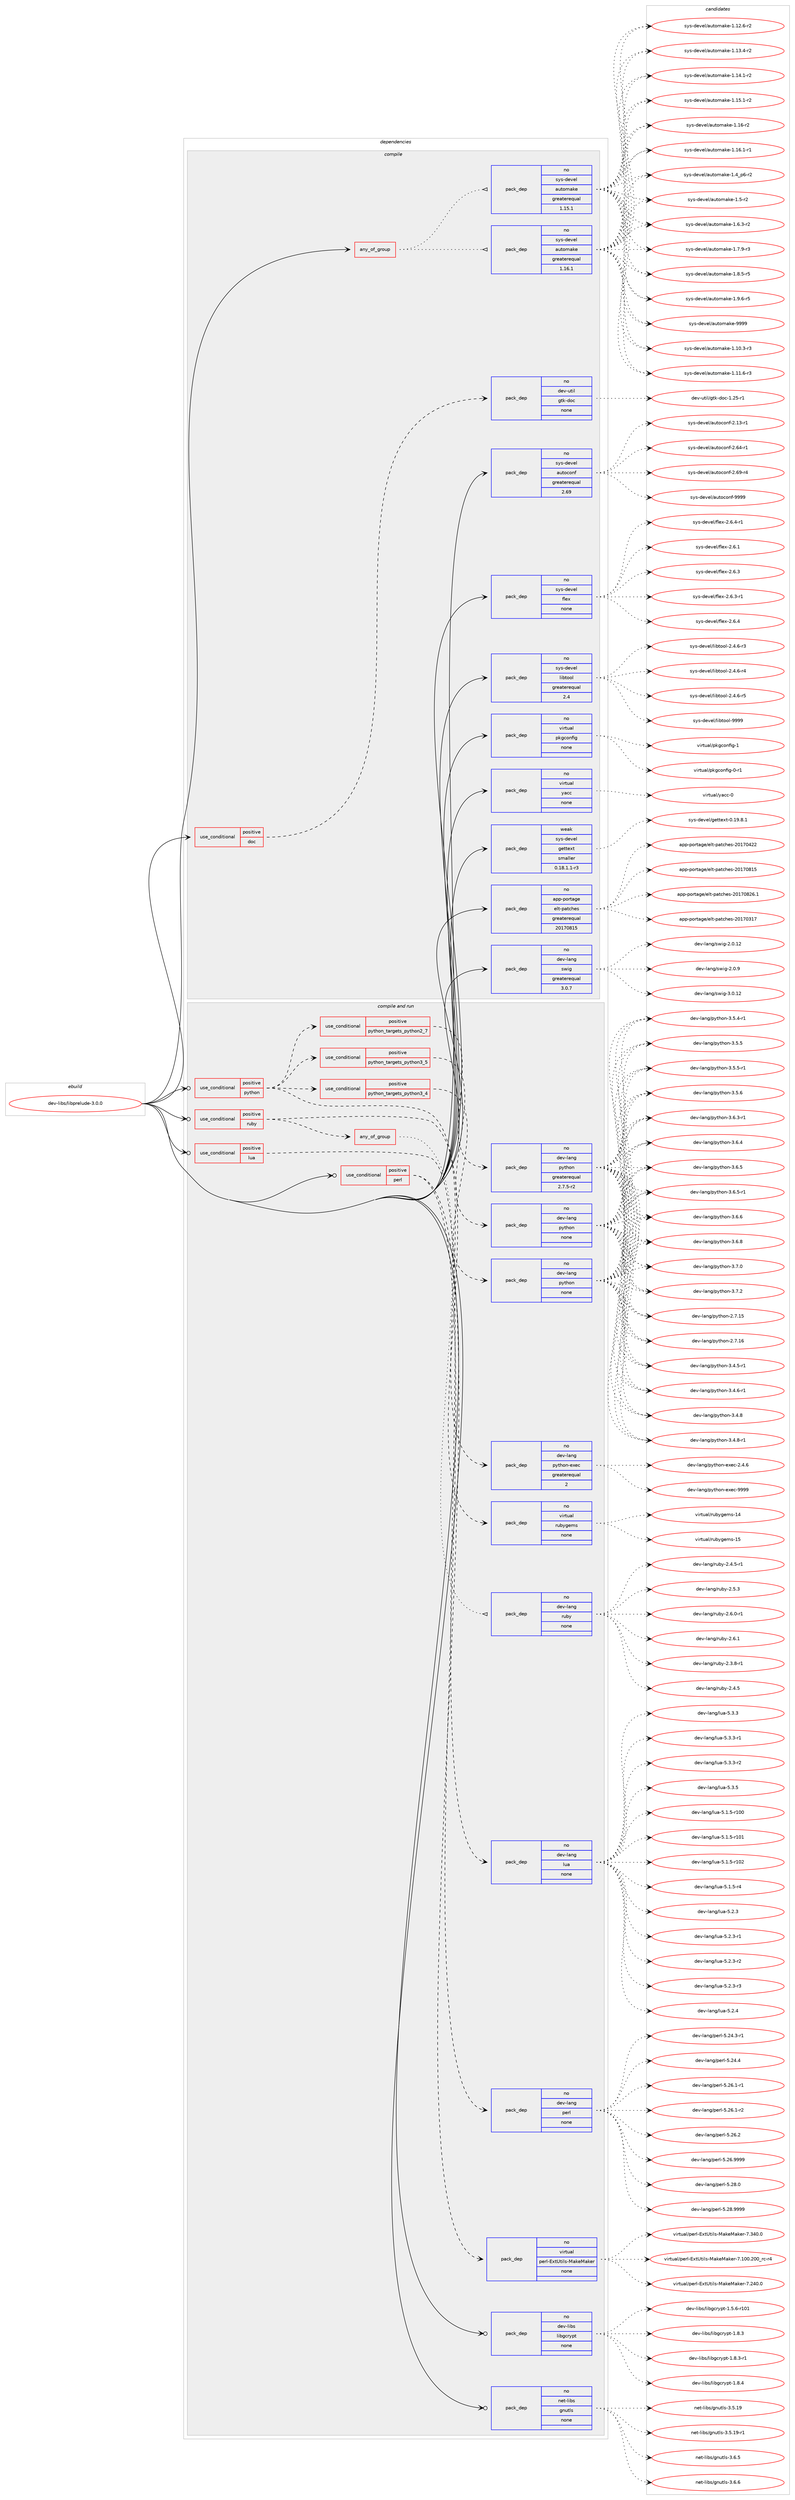 digraph prolog {

# *************
# Graph options
# *************

newrank=true;
concentrate=true;
compound=true;
graph [rankdir=LR,fontname=Helvetica,fontsize=10,ranksep=1.5];#, ranksep=2.5, nodesep=0.2];
edge  [arrowhead=vee];
node  [fontname=Helvetica,fontsize=10];

# **********
# The ebuild
# **********

subgraph cluster_leftcol {
color=gray;
rank=same;
label=<<i>ebuild</i>>;
id [label="dev-libs/libprelude-3.0.0", color=red, width=4, href="../dev-libs/libprelude-3.0.0.svg"];
}

# ****************
# The dependencies
# ****************

subgraph cluster_midcol {
color=gray;
label=<<i>dependencies</i>>;
subgraph cluster_compile {
fillcolor="#eeeeee";
style=filled;
label=<<i>compile</i>>;
subgraph any22302 {
dependency1369243 [label=<<TABLE BORDER="0" CELLBORDER="1" CELLSPACING="0" CELLPADDING="4"><TR><TD CELLPADDING="10">any_of_group</TD></TR></TABLE>>, shape=none, color=red];subgraph pack980092 {
dependency1369244 [label=<<TABLE BORDER="0" CELLBORDER="1" CELLSPACING="0" CELLPADDING="4" WIDTH="220"><TR><TD ROWSPAN="6" CELLPADDING="30">pack_dep</TD></TR><TR><TD WIDTH="110">no</TD></TR><TR><TD>sys-devel</TD></TR><TR><TD>automake</TD></TR><TR><TD>greaterequal</TD></TR><TR><TD>1.16.1</TD></TR></TABLE>>, shape=none, color=blue];
}
dependency1369243:e -> dependency1369244:w [weight=20,style="dotted",arrowhead="oinv"];
subgraph pack980093 {
dependency1369245 [label=<<TABLE BORDER="0" CELLBORDER="1" CELLSPACING="0" CELLPADDING="4" WIDTH="220"><TR><TD ROWSPAN="6" CELLPADDING="30">pack_dep</TD></TR><TR><TD WIDTH="110">no</TD></TR><TR><TD>sys-devel</TD></TR><TR><TD>automake</TD></TR><TR><TD>greaterequal</TD></TR><TR><TD>1.15.1</TD></TR></TABLE>>, shape=none, color=blue];
}
dependency1369243:e -> dependency1369245:w [weight=20,style="dotted",arrowhead="oinv"];
}
id:e -> dependency1369243:w [weight=20,style="solid",arrowhead="vee"];
subgraph cond366287 {
dependency1369246 [label=<<TABLE BORDER="0" CELLBORDER="1" CELLSPACING="0" CELLPADDING="4"><TR><TD ROWSPAN="3" CELLPADDING="10">use_conditional</TD></TR><TR><TD>positive</TD></TR><TR><TD>doc</TD></TR></TABLE>>, shape=none, color=red];
subgraph pack980094 {
dependency1369247 [label=<<TABLE BORDER="0" CELLBORDER="1" CELLSPACING="0" CELLPADDING="4" WIDTH="220"><TR><TD ROWSPAN="6" CELLPADDING="30">pack_dep</TD></TR><TR><TD WIDTH="110">no</TD></TR><TR><TD>dev-util</TD></TR><TR><TD>gtk-doc</TD></TR><TR><TD>none</TD></TR><TR><TD></TD></TR></TABLE>>, shape=none, color=blue];
}
dependency1369246:e -> dependency1369247:w [weight=20,style="dashed",arrowhead="vee"];
}
id:e -> dependency1369246:w [weight=20,style="solid",arrowhead="vee"];
subgraph pack980095 {
dependency1369248 [label=<<TABLE BORDER="0" CELLBORDER="1" CELLSPACING="0" CELLPADDING="4" WIDTH="220"><TR><TD ROWSPAN="6" CELLPADDING="30">pack_dep</TD></TR><TR><TD WIDTH="110">no</TD></TR><TR><TD>app-portage</TD></TR><TR><TD>elt-patches</TD></TR><TR><TD>greaterequal</TD></TR><TR><TD>20170815</TD></TR></TABLE>>, shape=none, color=blue];
}
id:e -> dependency1369248:w [weight=20,style="solid",arrowhead="vee"];
subgraph pack980096 {
dependency1369249 [label=<<TABLE BORDER="0" CELLBORDER="1" CELLSPACING="0" CELLPADDING="4" WIDTH="220"><TR><TD ROWSPAN="6" CELLPADDING="30">pack_dep</TD></TR><TR><TD WIDTH="110">no</TD></TR><TR><TD>dev-lang</TD></TR><TR><TD>swig</TD></TR><TR><TD>greaterequal</TD></TR><TR><TD>3.0.7</TD></TR></TABLE>>, shape=none, color=blue];
}
id:e -> dependency1369249:w [weight=20,style="solid",arrowhead="vee"];
subgraph pack980097 {
dependency1369250 [label=<<TABLE BORDER="0" CELLBORDER="1" CELLSPACING="0" CELLPADDING="4" WIDTH="220"><TR><TD ROWSPAN="6" CELLPADDING="30">pack_dep</TD></TR><TR><TD WIDTH="110">no</TD></TR><TR><TD>sys-devel</TD></TR><TR><TD>autoconf</TD></TR><TR><TD>greaterequal</TD></TR><TR><TD>2.69</TD></TR></TABLE>>, shape=none, color=blue];
}
id:e -> dependency1369250:w [weight=20,style="solid",arrowhead="vee"];
subgraph pack980098 {
dependency1369251 [label=<<TABLE BORDER="0" CELLBORDER="1" CELLSPACING="0" CELLPADDING="4" WIDTH="220"><TR><TD ROWSPAN="6" CELLPADDING="30">pack_dep</TD></TR><TR><TD WIDTH="110">no</TD></TR><TR><TD>sys-devel</TD></TR><TR><TD>flex</TD></TR><TR><TD>none</TD></TR><TR><TD></TD></TR></TABLE>>, shape=none, color=blue];
}
id:e -> dependency1369251:w [weight=20,style="solid",arrowhead="vee"];
subgraph pack980099 {
dependency1369252 [label=<<TABLE BORDER="0" CELLBORDER="1" CELLSPACING="0" CELLPADDING="4" WIDTH="220"><TR><TD ROWSPAN="6" CELLPADDING="30">pack_dep</TD></TR><TR><TD WIDTH="110">no</TD></TR><TR><TD>sys-devel</TD></TR><TR><TD>libtool</TD></TR><TR><TD>greaterequal</TD></TR><TR><TD>2.4</TD></TR></TABLE>>, shape=none, color=blue];
}
id:e -> dependency1369252:w [weight=20,style="solid",arrowhead="vee"];
subgraph pack980100 {
dependency1369253 [label=<<TABLE BORDER="0" CELLBORDER="1" CELLSPACING="0" CELLPADDING="4" WIDTH="220"><TR><TD ROWSPAN="6" CELLPADDING="30">pack_dep</TD></TR><TR><TD WIDTH="110">no</TD></TR><TR><TD>virtual</TD></TR><TR><TD>pkgconfig</TD></TR><TR><TD>none</TD></TR><TR><TD></TD></TR></TABLE>>, shape=none, color=blue];
}
id:e -> dependency1369253:w [weight=20,style="solid",arrowhead="vee"];
subgraph pack980101 {
dependency1369254 [label=<<TABLE BORDER="0" CELLBORDER="1" CELLSPACING="0" CELLPADDING="4" WIDTH="220"><TR><TD ROWSPAN="6" CELLPADDING="30">pack_dep</TD></TR><TR><TD WIDTH="110">no</TD></TR><TR><TD>virtual</TD></TR><TR><TD>yacc</TD></TR><TR><TD>none</TD></TR><TR><TD></TD></TR></TABLE>>, shape=none, color=blue];
}
id:e -> dependency1369254:w [weight=20,style="solid",arrowhead="vee"];
subgraph pack980102 {
dependency1369255 [label=<<TABLE BORDER="0" CELLBORDER="1" CELLSPACING="0" CELLPADDING="4" WIDTH="220"><TR><TD ROWSPAN="6" CELLPADDING="30">pack_dep</TD></TR><TR><TD WIDTH="110">weak</TD></TR><TR><TD>sys-devel</TD></TR><TR><TD>gettext</TD></TR><TR><TD>smaller</TD></TR><TR><TD>0.18.1.1-r3</TD></TR></TABLE>>, shape=none, color=blue];
}
id:e -> dependency1369255:w [weight=20,style="solid",arrowhead="vee"];
}
subgraph cluster_compileandrun {
fillcolor="#eeeeee";
style=filled;
label=<<i>compile and run</i>>;
subgraph cond366288 {
dependency1369256 [label=<<TABLE BORDER="0" CELLBORDER="1" CELLSPACING="0" CELLPADDING="4"><TR><TD ROWSPAN="3" CELLPADDING="10">use_conditional</TD></TR><TR><TD>positive</TD></TR><TR><TD>lua</TD></TR></TABLE>>, shape=none, color=red];
subgraph pack980103 {
dependency1369257 [label=<<TABLE BORDER="0" CELLBORDER="1" CELLSPACING="0" CELLPADDING="4" WIDTH="220"><TR><TD ROWSPAN="6" CELLPADDING="30">pack_dep</TD></TR><TR><TD WIDTH="110">no</TD></TR><TR><TD>dev-lang</TD></TR><TR><TD>lua</TD></TR><TR><TD>none</TD></TR><TR><TD></TD></TR></TABLE>>, shape=none, color=blue];
}
dependency1369256:e -> dependency1369257:w [weight=20,style="dashed",arrowhead="vee"];
}
id:e -> dependency1369256:w [weight=20,style="solid",arrowhead="odotvee"];
subgraph cond366289 {
dependency1369258 [label=<<TABLE BORDER="0" CELLBORDER="1" CELLSPACING="0" CELLPADDING="4"><TR><TD ROWSPAN="3" CELLPADDING="10">use_conditional</TD></TR><TR><TD>positive</TD></TR><TR><TD>perl</TD></TR></TABLE>>, shape=none, color=red];
subgraph pack980104 {
dependency1369259 [label=<<TABLE BORDER="0" CELLBORDER="1" CELLSPACING="0" CELLPADDING="4" WIDTH="220"><TR><TD ROWSPAN="6" CELLPADDING="30">pack_dep</TD></TR><TR><TD WIDTH="110">no</TD></TR><TR><TD>dev-lang</TD></TR><TR><TD>perl</TD></TR><TR><TD>none</TD></TR><TR><TD></TD></TR></TABLE>>, shape=none, color=blue];
}
dependency1369258:e -> dependency1369259:w [weight=20,style="dashed",arrowhead="vee"];
subgraph pack980105 {
dependency1369260 [label=<<TABLE BORDER="0" CELLBORDER="1" CELLSPACING="0" CELLPADDING="4" WIDTH="220"><TR><TD ROWSPAN="6" CELLPADDING="30">pack_dep</TD></TR><TR><TD WIDTH="110">no</TD></TR><TR><TD>virtual</TD></TR><TR><TD>perl-ExtUtils-MakeMaker</TD></TR><TR><TD>none</TD></TR><TR><TD></TD></TR></TABLE>>, shape=none, color=blue];
}
dependency1369258:e -> dependency1369260:w [weight=20,style="dashed",arrowhead="vee"];
}
id:e -> dependency1369258:w [weight=20,style="solid",arrowhead="odotvee"];
subgraph cond366290 {
dependency1369261 [label=<<TABLE BORDER="0" CELLBORDER="1" CELLSPACING="0" CELLPADDING="4"><TR><TD ROWSPAN="3" CELLPADDING="10">use_conditional</TD></TR><TR><TD>positive</TD></TR><TR><TD>python</TD></TR></TABLE>>, shape=none, color=red];
subgraph cond366291 {
dependency1369262 [label=<<TABLE BORDER="0" CELLBORDER="1" CELLSPACING="0" CELLPADDING="4"><TR><TD ROWSPAN="3" CELLPADDING="10">use_conditional</TD></TR><TR><TD>positive</TD></TR><TR><TD>python_targets_python2_7</TD></TR></TABLE>>, shape=none, color=red];
subgraph pack980106 {
dependency1369263 [label=<<TABLE BORDER="0" CELLBORDER="1" CELLSPACING="0" CELLPADDING="4" WIDTH="220"><TR><TD ROWSPAN="6" CELLPADDING="30">pack_dep</TD></TR><TR><TD WIDTH="110">no</TD></TR><TR><TD>dev-lang</TD></TR><TR><TD>python</TD></TR><TR><TD>greaterequal</TD></TR><TR><TD>2.7.5-r2</TD></TR></TABLE>>, shape=none, color=blue];
}
dependency1369262:e -> dependency1369263:w [weight=20,style="dashed",arrowhead="vee"];
}
dependency1369261:e -> dependency1369262:w [weight=20,style="dashed",arrowhead="vee"];
subgraph cond366292 {
dependency1369264 [label=<<TABLE BORDER="0" CELLBORDER="1" CELLSPACING="0" CELLPADDING="4"><TR><TD ROWSPAN="3" CELLPADDING="10">use_conditional</TD></TR><TR><TD>positive</TD></TR><TR><TD>python_targets_python3_4</TD></TR></TABLE>>, shape=none, color=red];
subgraph pack980107 {
dependency1369265 [label=<<TABLE BORDER="0" CELLBORDER="1" CELLSPACING="0" CELLPADDING="4" WIDTH="220"><TR><TD ROWSPAN="6" CELLPADDING="30">pack_dep</TD></TR><TR><TD WIDTH="110">no</TD></TR><TR><TD>dev-lang</TD></TR><TR><TD>python</TD></TR><TR><TD>none</TD></TR><TR><TD></TD></TR></TABLE>>, shape=none, color=blue];
}
dependency1369264:e -> dependency1369265:w [weight=20,style="dashed",arrowhead="vee"];
}
dependency1369261:e -> dependency1369264:w [weight=20,style="dashed",arrowhead="vee"];
subgraph cond366293 {
dependency1369266 [label=<<TABLE BORDER="0" CELLBORDER="1" CELLSPACING="0" CELLPADDING="4"><TR><TD ROWSPAN="3" CELLPADDING="10">use_conditional</TD></TR><TR><TD>positive</TD></TR><TR><TD>python_targets_python3_5</TD></TR></TABLE>>, shape=none, color=red];
subgraph pack980108 {
dependency1369267 [label=<<TABLE BORDER="0" CELLBORDER="1" CELLSPACING="0" CELLPADDING="4" WIDTH="220"><TR><TD ROWSPAN="6" CELLPADDING="30">pack_dep</TD></TR><TR><TD WIDTH="110">no</TD></TR><TR><TD>dev-lang</TD></TR><TR><TD>python</TD></TR><TR><TD>none</TD></TR><TR><TD></TD></TR></TABLE>>, shape=none, color=blue];
}
dependency1369266:e -> dependency1369267:w [weight=20,style="dashed",arrowhead="vee"];
}
dependency1369261:e -> dependency1369266:w [weight=20,style="dashed",arrowhead="vee"];
subgraph pack980109 {
dependency1369268 [label=<<TABLE BORDER="0" CELLBORDER="1" CELLSPACING="0" CELLPADDING="4" WIDTH="220"><TR><TD ROWSPAN="6" CELLPADDING="30">pack_dep</TD></TR><TR><TD WIDTH="110">no</TD></TR><TR><TD>dev-lang</TD></TR><TR><TD>python-exec</TD></TR><TR><TD>greaterequal</TD></TR><TR><TD>2</TD></TR></TABLE>>, shape=none, color=blue];
}
dependency1369261:e -> dependency1369268:w [weight=20,style="dashed",arrowhead="vee"];
}
id:e -> dependency1369261:w [weight=20,style="solid",arrowhead="odotvee"];
subgraph cond366294 {
dependency1369269 [label=<<TABLE BORDER="0" CELLBORDER="1" CELLSPACING="0" CELLPADDING="4"><TR><TD ROWSPAN="3" CELLPADDING="10">use_conditional</TD></TR><TR><TD>positive</TD></TR><TR><TD>ruby</TD></TR></TABLE>>, shape=none, color=red];
subgraph any22303 {
dependency1369270 [label=<<TABLE BORDER="0" CELLBORDER="1" CELLSPACING="0" CELLPADDING="4"><TR><TD CELLPADDING="10">any_of_group</TD></TR></TABLE>>, shape=none, color=red];subgraph pack980110 {
dependency1369271 [label=<<TABLE BORDER="0" CELLBORDER="1" CELLSPACING="0" CELLPADDING="4" WIDTH="220"><TR><TD ROWSPAN="6" CELLPADDING="30">pack_dep</TD></TR><TR><TD WIDTH="110">no</TD></TR><TR><TD>dev-lang</TD></TR><TR><TD>ruby</TD></TR><TR><TD>none</TD></TR><TR><TD></TD></TR></TABLE>>, shape=none, color=blue];
}
dependency1369270:e -> dependency1369271:w [weight=20,style="dotted",arrowhead="oinv"];
}
dependency1369269:e -> dependency1369270:w [weight=20,style="dashed",arrowhead="vee"];
subgraph pack980111 {
dependency1369272 [label=<<TABLE BORDER="0" CELLBORDER="1" CELLSPACING="0" CELLPADDING="4" WIDTH="220"><TR><TD ROWSPAN="6" CELLPADDING="30">pack_dep</TD></TR><TR><TD WIDTH="110">no</TD></TR><TR><TD>virtual</TD></TR><TR><TD>rubygems</TD></TR><TR><TD>none</TD></TR><TR><TD></TD></TR></TABLE>>, shape=none, color=blue];
}
dependency1369269:e -> dependency1369272:w [weight=20,style="dashed",arrowhead="vee"];
}
id:e -> dependency1369269:w [weight=20,style="solid",arrowhead="odotvee"];
subgraph pack980112 {
dependency1369273 [label=<<TABLE BORDER="0" CELLBORDER="1" CELLSPACING="0" CELLPADDING="4" WIDTH="220"><TR><TD ROWSPAN="6" CELLPADDING="30">pack_dep</TD></TR><TR><TD WIDTH="110">no</TD></TR><TR><TD>dev-libs</TD></TR><TR><TD>libgcrypt</TD></TR><TR><TD>none</TD></TR><TR><TD></TD></TR></TABLE>>, shape=none, color=blue];
}
id:e -> dependency1369273:w [weight=20,style="solid",arrowhead="odotvee"];
subgraph pack980113 {
dependency1369274 [label=<<TABLE BORDER="0" CELLBORDER="1" CELLSPACING="0" CELLPADDING="4" WIDTH="220"><TR><TD ROWSPAN="6" CELLPADDING="30">pack_dep</TD></TR><TR><TD WIDTH="110">no</TD></TR><TR><TD>net-libs</TD></TR><TR><TD>gnutls</TD></TR><TR><TD>none</TD></TR><TR><TD></TD></TR></TABLE>>, shape=none, color=blue];
}
id:e -> dependency1369274:w [weight=20,style="solid",arrowhead="odotvee"];
}
subgraph cluster_run {
fillcolor="#eeeeee";
style=filled;
label=<<i>run</i>>;
}
}

# **************
# The candidates
# **************

subgraph cluster_choices {
rank=same;
color=gray;
label=<<i>candidates</i>>;

subgraph choice980092 {
color=black;
nodesep=1;
choice11512111545100101118101108479711711611110997107101454946494846514511451 [label="sys-devel/automake-1.10.3-r3", color=red, width=4,href="../sys-devel/automake-1.10.3-r3.svg"];
choice11512111545100101118101108479711711611110997107101454946494946544511451 [label="sys-devel/automake-1.11.6-r3", color=red, width=4,href="../sys-devel/automake-1.11.6-r3.svg"];
choice11512111545100101118101108479711711611110997107101454946495046544511450 [label="sys-devel/automake-1.12.6-r2", color=red, width=4,href="../sys-devel/automake-1.12.6-r2.svg"];
choice11512111545100101118101108479711711611110997107101454946495146524511450 [label="sys-devel/automake-1.13.4-r2", color=red, width=4,href="../sys-devel/automake-1.13.4-r2.svg"];
choice11512111545100101118101108479711711611110997107101454946495246494511450 [label="sys-devel/automake-1.14.1-r2", color=red, width=4,href="../sys-devel/automake-1.14.1-r2.svg"];
choice11512111545100101118101108479711711611110997107101454946495346494511450 [label="sys-devel/automake-1.15.1-r2", color=red, width=4,href="../sys-devel/automake-1.15.1-r2.svg"];
choice1151211154510010111810110847971171161111099710710145494649544511450 [label="sys-devel/automake-1.16-r2", color=red, width=4,href="../sys-devel/automake-1.16-r2.svg"];
choice11512111545100101118101108479711711611110997107101454946495446494511449 [label="sys-devel/automake-1.16.1-r1", color=red, width=4,href="../sys-devel/automake-1.16.1-r1.svg"];
choice115121115451001011181011084797117116111109971071014549465295112544511450 [label="sys-devel/automake-1.4_p6-r2", color=red, width=4,href="../sys-devel/automake-1.4_p6-r2.svg"];
choice11512111545100101118101108479711711611110997107101454946534511450 [label="sys-devel/automake-1.5-r2", color=red, width=4,href="../sys-devel/automake-1.5-r2.svg"];
choice115121115451001011181011084797117116111109971071014549465446514511450 [label="sys-devel/automake-1.6.3-r2", color=red, width=4,href="../sys-devel/automake-1.6.3-r2.svg"];
choice115121115451001011181011084797117116111109971071014549465546574511451 [label="sys-devel/automake-1.7.9-r3", color=red, width=4,href="../sys-devel/automake-1.7.9-r3.svg"];
choice115121115451001011181011084797117116111109971071014549465646534511453 [label="sys-devel/automake-1.8.5-r5", color=red, width=4,href="../sys-devel/automake-1.8.5-r5.svg"];
choice115121115451001011181011084797117116111109971071014549465746544511453 [label="sys-devel/automake-1.9.6-r5", color=red, width=4,href="../sys-devel/automake-1.9.6-r5.svg"];
choice115121115451001011181011084797117116111109971071014557575757 [label="sys-devel/automake-9999", color=red, width=4,href="../sys-devel/automake-9999.svg"];
dependency1369244:e -> choice11512111545100101118101108479711711611110997107101454946494846514511451:w [style=dotted,weight="100"];
dependency1369244:e -> choice11512111545100101118101108479711711611110997107101454946494946544511451:w [style=dotted,weight="100"];
dependency1369244:e -> choice11512111545100101118101108479711711611110997107101454946495046544511450:w [style=dotted,weight="100"];
dependency1369244:e -> choice11512111545100101118101108479711711611110997107101454946495146524511450:w [style=dotted,weight="100"];
dependency1369244:e -> choice11512111545100101118101108479711711611110997107101454946495246494511450:w [style=dotted,weight="100"];
dependency1369244:e -> choice11512111545100101118101108479711711611110997107101454946495346494511450:w [style=dotted,weight="100"];
dependency1369244:e -> choice1151211154510010111810110847971171161111099710710145494649544511450:w [style=dotted,weight="100"];
dependency1369244:e -> choice11512111545100101118101108479711711611110997107101454946495446494511449:w [style=dotted,weight="100"];
dependency1369244:e -> choice115121115451001011181011084797117116111109971071014549465295112544511450:w [style=dotted,weight="100"];
dependency1369244:e -> choice11512111545100101118101108479711711611110997107101454946534511450:w [style=dotted,weight="100"];
dependency1369244:e -> choice115121115451001011181011084797117116111109971071014549465446514511450:w [style=dotted,weight="100"];
dependency1369244:e -> choice115121115451001011181011084797117116111109971071014549465546574511451:w [style=dotted,weight="100"];
dependency1369244:e -> choice115121115451001011181011084797117116111109971071014549465646534511453:w [style=dotted,weight="100"];
dependency1369244:e -> choice115121115451001011181011084797117116111109971071014549465746544511453:w [style=dotted,weight="100"];
dependency1369244:e -> choice115121115451001011181011084797117116111109971071014557575757:w [style=dotted,weight="100"];
}
subgraph choice980093 {
color=black;
nodesep=1;
choice11512111545100101118101108479711711611110997107101454946494846514511451 [label="sys-devel/automake-1.10.3-r3", color=red, width=4,href="../sys-devel/automake-1.10.3-r3.svg"];
choice11512111545100101118101108479711711611110997107101454946494946544511451 [label="sys-devel/automake-1.11.6-r3", color=red, width=4,href="../sys-devel/automake-1.11.6-r3.svg"];
choice11512111545100101118101108479711711611110997107101454946495046544511450 [label="sys-devel/automake-1.12.6-r2", color=red, width=4,href="../sys-devel/automake-1.12.6-r2.svg"];
choice11512111545100101118101108479711711611110997107101454946495146524511450 [label="sys-devel/automake-1.13.4-r2", color=red, width=4,href="../sys-devel/automake-1.13.4-r2.svg"];
choice11512111545100101118101108479711711611110997107101454946495246494511450 [label="sys-devel/automake-1.14.1-r2", color=red, width=4,href="../sys-devel/automake-1.14.1-r2.svg"];
choice11512111545100101118101108479711711611110997107101454946495346494511450 [label="sys-devel/automake-1.15.1-r2", color=red, width=4,href="../sys-devel/automake-1.15.1-r2.svg"];
choice1151211154510010111810110847971171161111099710710145494649544511450 [label="sys-devel/automake-1.16-r2", color=red, width=4,href="../sys-devel/automake-1.16-r2.svg"];
choice11512111545100101118101108479711711611110997107101454946495446494511449 [label="sys-devel/automake-1.16.1-r1", color=red, width=4,href="../sys-devel/automake-1.16.1-r1.svg"];
choice115121115451001011181011084797117116111109971071014549465295112544511450 [label="sys-devel/automake-1.4_p6-r2", color=red, width=4,href="../sys-devel/automake-1.4_p6-r2.svg"];
choice11512111545100101118101108479711711611110997107101454946534511450 [label="sys-devel/automake-1.5-r2", color=red, width=4,href="../sys-devel/automake-1.5-r2.svg"];
choice115121115451001011181011084797117116111109971071014549465446514511450 [label="sys-devel/automake-1.6.3-r2", color=red, width=4,href="../sys-devel/automake-1.6.3-r2.svg"];
choice115121115451001011181011084797117116111109971071014549465546574511451 [label="sys-devel/automake-1.7.9-r3", color=red, width=4,href="../sys-devel/automake-1.7.9-r3.svg"];
choice115121115451001011181011084797117116111109971071014549465646534511453 [label="sys-devel/automake-1.8.5-r5", color=red, width=4,href="../sys-devel/automake-1.8.5-r5.svg"];
choice115121115451001011181011084797117116111109971071014549465746544511453 [label="sys-devel/automake-1.9.6-r5", color=red, width=4,href="../sys-devel/automake-1.9.6-r5.svg"];
choice115121115451001011181011084797117116111109971071014557575757 [label="sys-devel/automake-9999", color=red, width=4,href="../sys-devel/automake-9999.svg"];
dependency1369245:e -> choice11512111545100101118101108479711711611110997107101454946494846514511451:w [style=dotted,weight="100"];
dependency1369245:e -> choice11512111545100101118101108479711711611110997107101454946494946544511451:w [style=dotted,weight="100"];
dependency1369245:e -> choice11512111545100101118101108479711711611110997107101454946495046544511450:w [style=dotted,weight="100"];
dependency1369245:e -> choice11512111545100101118101108479711711611110997107101454946495146524511450:w [style=dotted,weight="100"];
dependency1369245:e -> choice11512111545100101118101108479711711611110997107101454946495246494511450:w [style=dotted,weight="100"];
dependency1369245:e -> choice11512111545100101118101108479711711611110997107101454946495346494511450:w [style=dotted,weight="100"];
dependency1369245:e -> choice1151211154510010111810110847971171161111099710710145494649544511450:w [style=dotted,weight="100"];
dependency1369245:e -> choice11512111545100101118101108479711711611110997107101454946495446494511449:w [style=dotted,weight="100"];
dependency1369245:e -> choice115121115451001011181011084797117116111109971071014549465295112544511450:w [style=dotted,weight="100"];
dependency1369245:e -> choice11512111545100101118101108479711711611110997107101454946534511450:w [style=dotted,weight="100"];
dependency1369245:e -> choice115121115451001011181011084797117116111109971071014549465446514511450:w [style=dotted,weight="100"];
dependency1369245:e -> choice115121115451001011181011084797117116111109971071014549465546574511451:w [style=dotted,weight="100"];
dependency1369245:e -> choice115121115451001011181011084797117116111109971071014549465646534511453:w [style=dotted,weight="100"];
dependency1369245:e -> choice115121115451001011181011084797117116111109971071014549465746544511453:w [style=dotted,weight="100"];
dependency1369245:e -> choice115121115451001011181011084797117116111109971071014557575757:w [style=dotted,weight="100"];
}
subgraph choice980094 {
color=black;
nodesep=1;
choice1001011184511711610510847103116107451001119945494650534511449 [label="dev-util/gtk-doc-1.25-r1", color=red, width=4,href="../dev-util/gtk-doc-1.25-r1.svg"];
dependency1369247:e -> choice1001011184511711610510847103116107451001119945494650534511449:w [style=dotted,weight="100"];
}
subgraph choice980095 {
color=black;
nodesep=1;
choice97112112451121111141169710310147101108116451129711699104101115455048495548514955 [label="app-portage/elt-patches-20170317", color=red, width=4,href="../app-portage/elt-patches-20170317.svg"];
choice97112112451121111141169710310147101108116451129711699104101115455048495548525050 [label="app-portage/elt-patches-20170422", color=red, width=4,href="../app-portage/elt-patches-20170422.svg"];
choice97112112451121111141169710310147101108116451129711699104101115455048495548564953 [label="app-portage/elt-patches-20170815", color=red, width=4,href="../app-portage/elt-patches-20170815.svg"];
choice971121124511211111411697103101471011081164511297116991041011154550484955485650544649 [label="app-portage/elt-patches-20170826.1", color=red, width=4,href="../app-portage/elt-patches-20170826.1.svg"];
dependency1369248:e -> choice97112112451121111141169710310147101108116451129711699104101115455048495548514955:w [style=dotted,weight="100"];
dependency1369248:e -> choice97112112451121111141169710310147101108116451129711699104101115455048495548525050:w [style=dotted,weight="100"];
dependency1369248:e -> choice97112112451121111141169710310147101108116451129711699104101115455048495548564953:w [style=dotted,weight="100"];
dependency1369248:e -> choice971121124511211111411697103101471011081164511297116991041011154550484955485650544649:w [style=dotted,weight="100"];
}
subgraph choice980096 {
color=black;
nodesep=1;
choice10010111845108971101034711511910510345504648464950 [label="dev-lang/swig-2.0.12", color=red, width=4,href="../dev-lang/swig-2.0.12.svg"];
choice100101118451089711010347115119105103455046484657 [label="dev-lang/swig-2.0.9", color=red, width=4,href="../dev-lang/swig-2.0.9.svg"];
choice10010111845108971101034711511910510345514648464950 [label="dev-lang/swig-3.0.12", color=red, width=4,href="../dev-lang/swig-3.0.12.svg"];
dependency1369249:e -> choice10010111845108971101034711511910510345504648464950:w [style=dotted,weight="100"];
dependency1369249:e -> choice100101118451089711010347115119105103455046484657:w [style=dotted,weight="100"];
dependency1369249:e -> choice10010111845108971101034711511910510345514648464950:w [style=dotted,weight="100"];
}
subgraph choice980097 {
color=black;
nodesep=1;
choice1151211154510010111810110847971171161119911111010245504649514511449 [label="sys-devel/autoconf-2.13-r1", color=red, width=4,href="../sys-devel/autoconf-2.13-r1.svg"];
choice1151211154510010111810110847971171161119911111010245504654524511449 [label="sys-devel/autoconf-2.64-r1", color=red, width=4,href="../sys-devel/autoconf-2.64-r1.svg"];
choice1151211154510010111810110847971171161119911111010245504654574511452 [label="sys-devel/autoconf-2.69-r4", color=red, width=4,href="../sys-devel/autoconf-2.69-r4.svg"];
choice115121115451001011181011084797117116111991111101024557575757 [label="sys-devel/autoconf-9999", color=red, width=4,href="../sys-devel/autoconf-9999.svg"];
dependency1369250:e -> choice1151211154510010111810110847971171161119911111010245504649514511449:w [style=dotted,weight="100"];
dependency1369250:e -> choice1151211154510010111810110847971171161119911111010245504654524511449:w [style=dotted,weight="100"];
dependency1369250:e -> choice1151211154510010111810110847971171161119911111010245504654574511452:w [style=dotted,weight="100"];
dependency1369250:e -> choice115121115451001011181011084797117116111991111101024557575757:w [style=dotted,weight="100"];
}
subgraph choice980098 {
color=black;
nodesep=1;
choice1151211154510010111810110847102108101120455046544649 [label="sys-devel/flex-2.6.1", color=red, width=4,href="../sys-devel/flex-2.6.1.svg"];
choice1151211154510010111810110847102108101120455046544651 [label="sys-devel/flex-2.6.3", color=red, width=4,href="../sys-devel/flex-2.6.3.svg"];
choice11512111545100101118101108471021081011204550465446514511449 [label="sys-devel/flex-2.6.3-r1", color=red, width=4,href="../sys-devel/flex-2.6.3-r1.svg"];
choice1151211154510010111810110847102108101120455046544652 [label="sys-devel/flex-2.6.4", color=red, width=4,href="../sys-devel/flex-2.6.4.svg"];
choice11512111545100101118101108471021081011204550465446524511449 [label="sys-devel/flex-2.6.4-r1", color=red, width=4,href="../sys-devel/flex-2.6.4-r1.svg"];
dependency1369251:e -> choice1151211154510010111810110847102108101120455046544649:w [style=dotted,weight="100"];
dependency1369251:e -> choice1151211154510010111810110847102108101120455046544651:w [style=dotted,weight="100"];
dependency1369251:e -> choice11512111545100101118101108471021081011204550465446514511449:w [style=dotted,weight="100"];
dependency1369251:e -> choice1151211154510010111810110847102108101120455046544652:w [style=dotted,weight="100"];
dependency1369251:e -> choice11512111545100101118101108471021081011204550465446524511449:w [style=dotted,weight="100"];
}
subgraph choice980099 {
color=black;
nodesep=1;
choice1151211154510010111810110847108105981161111111084550465246544511451 [label="sys-devel/libtool-2.4.6-r3", color=red, width=4,href="../sys-devel/libtool-2.4.6-r3.svg"];
choice1151211154510010111810110847108105981161111111084550465246544511452 [label="sys-devel/libtool-2.4.6-r4", color=red, width=4,href="../sys-devel/libtool-2.4.6-r4.svg"];
choice1151211154510010111810110847108105981161111111084550465246544511453 [label="sys-devel/libtool-2.4.6-r5", color=red, width=4,href="../sys-devel/libtool-2.4.6-r5.svg"];
choice1151211154510010111810110847108105981161111111084557575757 [label="sys-devel/libtool-9999", color=red, width=4,href="../sys-devel/libtool-9999.svg"];
dependency1369252:e -> choice1151211154510010111810110847108105981161111111084550465246544511451:w [style=dotted,weight="100"];
dependency1369252:e -> choice1151211154510010111810110847108105981161111111084550465246544511452:w [style=dotted,weight="100"];
dependency1369252:e -> choice1151211154510010111810110847108105981161111111084550465246544511453:w [style=dotted,weight="100"];
dependency1369252:e -> choice1151211154510010111810110847108105981161111111084557575757:w [style=dotted,weight="100"];
}
subgraph choice980100 {
color=black;
nodesep=1;
choice11810511411611797108471121071039911111010210510345484511449 [label="virtual/pkgconfig-0-r1", color=red, width=4,href="../virtual/pkgconfig-0-r1.svg"];
choice1181051141161179710847112107103991111101021051034549 [label="virtual/pkgconfig-1", color=red, width=4,href="../virtual/pkgconfig-1.svg"];
dependency1369253:e -> choice11810511411611797108471121071039911111010210510345484511449:w [style=dotted,weight="100"];
dependency1369253:e -> choice1181051141161179710847112107103991111101021051034549:w [style=dotted,weight="100"];
}
subgraph choice980101 {
color=black;
nodesep=1;
choice11810511411611797108471219799994548 [label="virtual/yacc-0", color=red, width=4,href="../virtual/yacc-0.svg"];
dependency1369254:e -> choice11810511411611797108471219799994548:w [style=dotted,weight="100"];
}
subgraph choice980102 {
color=black;
nodesep=1;
choice1151211154510010111810110847103101116116101120116454846495746564649 [label="sys-devel/gettext-0.19.8.1", color=red, width=4,href="../sys-devel/gettext-0.19.8.1.svg"];
dependency1369255:e -> choice1151211154510010111810110847103101116116101120116454846495746564649:w [style=dotted,weight="100"];
}
subgraph choice980103 {
color=black;
nodesep=1;
choice1001011184510897110103471081179745534649465345114494848 [label="dev-lang/lua-5.1.5-r100", color=red, width=4,href="../dev-lang/lua-5.1.5-r100.svg"];
choice1001011184510897110103471081179745534649465345114494849 [label="dev-lang/lua-5.1.5-r101", color=red, width=4,href="../dev-lang/lua-5.1.5-r101.svg"];
choice1001011184510897110103471081179745534649465345114494850 [label="dev-lang/lua-5.1.5-r102", color=red, width=4,href="../dev-lang/lua-5.1.5-r102.svg"];
choice100101118451089711010347108117974553464946534511452 [label="dev-lang/lua-5.1.5-r4", color=red, width=4,href="../dev-lang/lua-5.1.5-r4.svg"];
choice10010111845108971101034710811797455346504651 [label="dev-lang/lua-5.2.3", color=red, width=4,href="../dev-lang/lua-5.2.3.svg"];
choice100101118451089711010347108117974553465046514511449 [label="dev-lang/lua-5.2.3-r1", color=red, width=4,href="../dev-lang/lua-5.2.3-r1.svg"];
choice100101118451089711010347108117974553465046514511450 [label="dev-lang/lua-5.2.3-r2", color=red, width=4,href="../dev-lang/lua-5.2.3-r2.svg"];
choice100101118451089711010347108117974553465046514511451 [label="dev-lang/lua-5.2.3-r3", color=red, width=4,href="../dev-lang/lua-5.2.3-r3.svg"];
choice10010111845108971101034710811797455346504652 [label="dev-lang/lua-5.2.4", color=red, width=4,href="../dev-lang/lua-5.2.4.svg"];
choice10010111845108971101034710811797455346514651 [label="dev-lang/lua-5.3.3", color=red, width=4,href="../dev-lang/lua-5.3.3.svg"];
choice100101118451089711010347108117974553465146514511449 [label="dev-lang/lua-5.3.3-r1", color=red, width=4,href="../dev-lang/lua-5.3.3-r1.svg"];
choice100101118451089711010347108117974553465146514511450 [label="dev-lang/lua-5.3.3-r2", color=red, width=4,href="../dev-lang/lua-5.3.3-r2.svg"];
choice10010111845108971101034710811797455346514653 [label="dev-lang/lua-5.3.5", color=red, width=4,href="../dev-lang/lua-5.3.5.svg"];
dependency1369257:e -> choice1001011184510897110103471081179745534649465345114494848:w [style=dotted,weight="100"];
dependency1369257:e -> choice1001011184510897110103471081179745534649465345114494849:w [style=dotted,weight="100"];
dependency1369257:e -> choice1001011184510897110103471081179745534649465345114494850:w [style=dotted,weight="100"];
dependency1369257:e -> choice100101118451089711010347108117974553464946534511452:w [style=dotted,weight="100"];
dependency1369257:e -> choice10010111845108971101034710811797455346504651:w [style=dotted,weight="100"];
dependency1369257:e -> choice100101118451089711010347108117974553465046514511449:w [style=dotted,weight="100"];
dependency1369257:e -> choice100101118451089711010347108117974553465046514511450:w [style=dotted,weight="100"];
dependency1369257:e -> choice100101118451089711010347108117974553465046514511451:w [style=dotted,weight="100"];
dependency1369257:e -> choice10010111845108971101034710811797455346504652:w [style=dotted,weight="100"];
dependency1369257:e -> choice10010111845108971101034710811797455346514651:w [style=dotted,weight="100"];
dependency1369257:e -> choice100101118451089711010347108117974553465146514511449:w [style=dotted,weight="100"];
dependency1369257:e -> choice100101118451089711010347108117974553465146514511450:w [style=dotted,weight="100"];
dependency1369257:e -> choice10010111845108971101034710811797455346514653:w [style=dotted,weight="100"];
}
subgraph choice980104 {
color=black;
nodesep=1;
choice100101118451089711010347112101114108455346505246514511449 [label="dev-lang/perl-5.24.3-r1", color=red, width=4,href="../dev-lang/perl-5.24.3-r1.svg"];
choice10010111845108971101034711210111410845534650524652 [label="dev-lang/perl-5.24.4", color=red, width=4,href="../dev-lang/perl-5.24.4.svg"];
choice100101118451089711010347112101114108455346505446494511449 [label="dev-lang/perl-5.26.1-r1", color=red, width=4,href="../dev-lang/perl-5.26.1-r1.svg"];
choice100101118451089711010347112101114108455346505446494511450 [label="dev-lang/perl-5.26.1-r2", color=red, width=4,href="../dev-lang/perl-5.26.1-r2.svg"];
choice10010111845108971101034711210111410845534650544650 [label="dev-lang/perl-5.26.2", color=red, width=4,href="../dev-lang/perl-5.26.2.svg"];
choice10010111845108971101034711210111410845534650544657575757 [label="dev-lang/perl-5.26.9999", color=red, width=4,href="../dev-lang/perl-5.26.9999.svg"];
choice10010111845108971101034711210111410845534650564648 [label="dev-lang/perl-5.28.0", color=red, width=4,href="../dev-lang/perl-5.28.0.svg"];
choice10010111845108971101034711210111410845534650564657575757 [label="dev-lang/perl-5.28.9999", color=red, width=4,href="../dev-lang/perl-5.28.9999.svg"];
dependency1369259:e -> choice100101118451089711010347112101114108455346505246514511449:w [style=dotted,weight="100"];
dependency1369259:e -> choice10010111845108971101034711210111410845534650524652:w [style=dotted,weight="100"];
dependency1369259:e -> choice100101118451089711010347112101114108455346505446494511449:w [style=dotted,weight="100"];
dependency1369259:e -> choice100101118451089711010347112101114108455346505446494511450:w [style=dotted,weight="100"];
dependency1369259:e -> choice10010111845108971101034711210111410845534650544650:w [style=dotted,weight="100"];
dependency1369259:e -> choice10010111845108971101034711210111410845534650544657575757:w [style=dotted,weight="100"];
dependency1369259:e -> choice10010111845108971101034711210111410845534650564648:w [style=dotted,weight="100"];
dependency1369259:e -> choice10010111845108971101034711210111410845534650564657575757:w [style=dotted,weight="100"];
}
subgraph choice980105 {
color=black;
nodesep=1;
choice118105114116117971084711210111410845691201168511610510811545779710710177971071011144555464948484650484895114994511452 [label="virtual/perl-ExtUtils-MakeMaker-7.100.200_rc-r4", color=red, width=4,href="../virtual/perl-ExtUtils-MakeMaker-7.100.200_rc-r4.svg"];
choice118105114116117971084711210111410845691201168511610510811545779710710177971071011144555465052484648 [label="virtual/perl-ExtUtils-MakeMaker-7.240.0", color=red, width=4,href="../virtual/perl-ExtUtils-MakeMaker-7.240.0.svg"];
choice118105114116117971084711210111410845691201168511610510811545779710710177971071011144555465152484648 [label="virtual/perl-ExtUtils-MakeMaker-7.340.0", color=red, width=4,href="../virtual/perl-ExtUtils-MakeMaker-7.340.0.svg"];
dependency1369260:e -> choice118105114116117971084711210111410845691201168511610510811545779710710177971071011144555464948484650484895114994511452:w [style=dotted,weight="100"];
dependency1369260:e -> choice118105114116117971084711210111410845691201168511610510811545779710710177971071011144555465052484648:w [style=dotted,weight="100"];
dependency1369260:e -> choice118105114116117971084711210111410845691201168511610510811545779710710177971071011144555465152484648:w [style=dotted,weight="100"];
}
subgraph choice980106 {
color=black;
nodesep=1;
choice10010111845108971101034711212111610411111045504655464953 [label="dev-lang/python-2.7.15", color=red, width=4,href="../dev-lang/python-2.7.15.svg"];
choice10010111845108971101034711212111610411111045504655464954 [label="dev-lang/python-2.7.16", color=red, width=4,href="../dev-lang/python-2.7.16.svg"];
choice1001011184510897110103471121211161041111104551465246534511449 [label="dev-lang/python-3.4.5-r1", color=red, width=4,href="../dev-lang/python-3.4.5-r1.svg"];
choice1001011184510897110103471121211161041111104551465246544511449 [label="dev-lang/python-3.4.6-r1", color=red, width=4,href="../dev-lang/python-3.4.6-r1.svg"];
choice100101118451089711010347112121116104111110455146524656 [label="dev-lang/python-3.4.8", color=red, width=4,href="../dev-lang/python-3.4.8.svg"];
choice1001011184510897110103471121211161041111104551465246564511449 [label="dev-lang/python-3.4.8-r1", color=red, width=4,href="../dev-lang/python-3.4.8-r1.svg"];
choice1001011184510897110103471121211161041111104551465346524511449 [label="dev-lang/python-3.5.4-r1", color=red, width=4,href="../dev-lang/python-3.5.4-r1.svg"];
choice100101118451089711010347112121116104111110455146534653 [label="dev-lang/python-3.5.5", color=red, width=4,href="../dev-lang/python-3.5.5.svg"];
choice1001011184510897110103471121211161041111104551465346534511449 [label="dev-lang/python-3.5.5-r1", color=red, width=4,href="../dev-lang/python-3.5.5-r1.svg"];
choice100101118451089711010347112121116104111110455146534654 [label="dev-lang/python-3.5.6", color=red, width=4,href="../dev-lang/python-3.5.6.svg"];
choice1001011184510897110103471121211161041111104551465446514511449 [label="dev-lang/python-3.6.3-r1", color=red, width=4,href="../dev-lang/python-3.6.3-r1.svg"];
choice100101118451089711010347112121116104111110455146544652 [label="dev-lang/python-3.6.4", color=red, width=4,href="../dev-lang/python-3.6.4.svg"];
choice100101118451089711010347112121116104111110455146544653 [label="dev-lang/python-3.6.5", color=red, width=4,href="../dev-lang/python-3.6.5.svg"];
choice1001011184510897110103471121211161041111104551465446534511449 [label="dev-lang/python-3.6.5-r1", color=red, width=4,href="../dev-lang/python-3.6.5-r1.svg"];
choice100101118451089711010347112121116104111110455146544654 [label="dev-lang/python-3.6.6", color=red, width=4,href="../dev-lang/python-3.6.6.svg"];
choice100101118451089711010347112121116104111110455146544656 [label="dev-lang/python-3.6.8", color=red, width=4,href="../dev-lang/python-3.6.8.svg"];
choice100101118451089711010347112121116104111110455146554648 [label="dev-lang/python-3.7.0", color=red, width=4,href="../dev-lang/python-3.7.0.svg"];
choice100101118451089711010347112121116104111110455146554650 [label="dev-lang/python-3.7.2", color=red, width=4,href="../dev-lang/python-3.7.2.svg"];
dependency1369263:e -> choice10010111845108971101034711212111610411111045504655464953:w [style=dotted,weight="100"];
dependency1369263:e -> choice10010111845108971101034711212111610411111045504655464954:w [style=dotted,weight="100"];
dependency1369263:e -> choice1001011184510897110103471121211161041111104551465246534511449:w [style=dotted,weight="100"];
dependency1369263:e -> choice1001011184510897110103471121211161041111104551465246544511449:w [style=dotted,weight="100"];
dependency1369263:e -> choice100101118451089711010347112121116104111110455146524656:w [style=dotted,weight="100"];
dependency1369263:e -> choice1001011184510897110103471121211161041111104551465246564511449:w [style=dotted,weight="100"];
dependency1369263:e -> choice1001011184510897110103471121211161041111104551465346524511449:w [style=dotted,weight="100"];
dependency1369263:e -> choice100101118451089711010347112121116104111110455146534653:w [style=dotted,weight="100"];
dependency1369263:e -> choice1001011184510897110103471121211161041111104551465346534511449:w [style=dotted,weight="100"];
dependency1369263:e -> choice100101118451089711010347112121116104111110455146534654:w [style=dotted,weight="100"];
dependency1369263:e -> choice1001011184510897110103471121211161041111104551465446514511449:w [style=dotted,weight="100"];
dependency1369263:e -> choice100101118451089711010347112121116104111110455146544652:w [style=dotted,weight="100"];
dependency1369263:e -> choice100101118451089711010347112121116104111110455146544653:w [style=dotted,weight="100"];
dependency1369263:e -> choice1001011184510897110103471121211161041111104551465446534511449:w [style=dotted,weight="100"];
dependency1369263:e -> choice100101118451089711010347112121116104111110455146544654:w [style=dotted,weight="100"];
dependency1369263:e -> choice100101118451089711010347112121116104111110455146544656:w [style=dotted,weight="100"];
dependency1369263:e -> choice100101118451089711010347112121116104111110455146554648:w [style=dotted,weight="100"];
dependency1369263:e -> choice100101118451089711010347112121116104111110455146554650:w [style=dotted,weight="100"];
}
subgraph choice980107 {
color=black;
nodesep=1;
choice10010111845108971101034711212111610411111045504655464953 [label="dev-lang/python-2.7.15", color=red, width=4,href="../dev-lang/python-2.7.15.svg"];
choice10010111845108971101034711212111610411111045504655464954 [label="dev-lang/python-2.7.16", color=red, width=4,href="../dev-lang/python-2.7.16.svg"];
choice1001011184510897110103471121211161041111104551465246534511449 [label="dev-lang/python-3.4.5-r1", color=red, width=4,href="../dev-lang/python-3.4.5-r1.svg"];
choice1001011184510897110103471121211161041111104551465246544511449 [label="dev-lang/python-3.4.6-r1", color=red, width=4,href="../dev-lang/python-3.4.6-r1.svg"];
choice100101118451089711010347112121116104111110455146524656 [label="dev-lang/python-3.4.8", color=red, width=4,href="../dev-lang/python-3.4.8.svg"];
choice1001011184510897110103471121211161041111104551465246564511449 [label="dev-lang/python-3.4.8-r1", color=red, width=4,href="../dev-lang/python-3.4.8-r1.svg"];
choice1001011184510897110103471121211161041111104551465346524511449 [label="dev-lang/python-3.5.4-r1", color=red, width=4,href="../dev-lang/python-3.5.4-r1.svg"];
choice100101118451089711010347112121116104111110455146534653 [label="dev-lang/python-3.5.5", color=red, width=4,href="../dev-lang/python-3.5.5.svg"];
choice1001011184510897110103471121211161041111104551465346534511449 [label="dev-lang/python-3.5.5-r1", color=red, width=4,href="../dev-lang/python-3.5.5-r1.svg"];
choice100101118451089711010347112121116104111110455146534654 [label="dev-lang/python-3.5.6", color=red, width=4,href="../dev-lang/python-3.5.6.svg"];
choice1001011184510897110103471121211161041111104551465446514511449 [label="dev-lang/python-3.6.3-r1", color=red, width=4,href="../dev-lang/python-3.6.3-r1.svg"];
choice100101118451089711010347112121116104111110455146544652 [label="dev-lang/python-3.6.4", color=red, width=4,href="../dev-lang/python-3.6.4.svg"];
choice100101118451089711010347112121116104111110455146544653 [label="dev-lang/python-3.6.5", color=red, width=4,href="../dev-lang/python-3.6.5.svg"];
choice1001011184510897110103471121211161041111104551465446534511449 [label="dev-lang/python-3.6.5-r1", color=red, width=4,href="../dev-lang/python-3.6.5-r1.svg"];
choice100101118451089711010347112121116104111110455146544654 [label="dev-lang/python-3.6.6", color=red, width=4,href="../dev-lang/python-3.6.6.svg"];
choice100101118451089711010347112121116104111110455146544656 [label="dev-lang/python-3.6.8", color=red, width=4,href="../dev-lang/python-3.6.8.svg"];
choice100101118451089711010347112121116104111110455146554648 [label="dev-lang/python-3.7.0", color=red, width=4,href="../dev-lang/python-3.7.0.svg"];
choice100101118451089711010347112121116104111110455146554650 [label="dev-lang/python-3.7.2", color=red, width=4,href="../dev-lang/python-3.7.2.svg"];
dependency1369265:e -> choice10010111845108971101034711212111610411111045504655464953:w [style=dotted,weight="100"];
dependency1369265:e -> choice10010111845108971101034711212111610411111045504655464954:w [style=dotted,weight="100"];
dependency1369265:e -> choice1001011184510897110103471121211161041111104551465246534511449:w [style=dotted,weight="100"];
dependency1369265:e -> choice1001011184510897110103471121211161041111104551465246544511449:w [style=dotted,weight="100"];
dependency1369265:e -> choice100101118451089711010347112121116104111110455146524656:w [style=dotted,weight="100"];
dependency1369265:e -> choice1001011184510897110103471121211161041111104551465246564511449:w [style=dotted,weight="100"];
dependency1369265:e -> choice1001011184510897110103471121211161041111104551465346524511449:w [style=dotted,weight="100"];
dependency1369265:e -> choice100101118451089711010347112121116104111110455146534653:w [style=dotted,weight="100"];
dependency1369265:e -> choice1001011184510897110103471121211161041111104551465346534511449:w [style=dotted,weight="100"];
dependency1369265:e -> choice100101118451089711010347112121116104111110455146534654:w [style=dotted,weight="100"];
dependency1369265:e -> choice1001011184510897110103471121211161041111104551465446514511449:w [style=dotted,weight="100"];
dependency1369265:e -> choice100101118451089711010347112121116104111110455146544652:w [style=dotted,weight="100"];
dependency1369265:e -> choice100101118451089711010347112121116104111110455146544653:w [style=dotted,weight="100"];
dependency1369265:e -> choice1001011184510897110103471121211161041111104551465446534511449:w [style=dotted,weight="100"];
dependency1369265:e -> choice100101118451089711010347112121116104111110455146544654:w [style=dotted,weight="100"];
dependency1369265:e -> choice100101118451089711010347112121116104111110455146544656:w [style=dotted,weight="100"];
dependency1369265:e -> choice100101118451089711010347112121116104111110455146554648:w [style=dotted,weight="100"];
dependency1369265:e -> choice100101118451089711010347112121116104111110455146554650:w [style=dotted,weight="100"];
}
subgraph choice980108 {
color=black;
nodesep=1;
choice10010111845108971101034711212111610411111045504655464953 [label="dev-lang/python-2.7.15", color=red, width=4,href="../dev-lang/python-2.7.15.svg"];
choice10010111845108971101034711212111610411111045504655464954 [label="dev-lang/python-2.7.16", color=red, width=4,href="../dev-lang/python-2.7.16.svg"];
choice1001011184510897110103471121211161041111104551465246534511449 [label="dev-lang/python-3.4.5-r1", color=red, width=4,href="../dev-lang/python-3.4.5-r1.svg"];
choice1001011184510897110103471121211161041111104551465246544511449 [label="dev-lang/python-3.4.6-r1", color=red, width=4,href="../dev-lang/python-3.4.6-r1.svg"];
choice100101118451089711010347112121116104111110455146524656 [label="dev-lang/python-3.4.8", color=red, width=4,href="../dev-lang/python-3.4.8.svg"];
choice1001011184510897110103471121211161041111104551465246564511449 [label="dev-lang/python-3.4.8-r1", color=red, width=4,href="../dev-lang/python-3.4.8-r1.svg"];
choice1001011184510897110103471121211161041111104551465346524511449 [label="dev-lang/python-3.5.4-r1", color=red, width=4,href="../dev-lang/python-3.5.4-r1.svg"];
choice100101118451089711010347112121116104111110455146534653 [label="dev-lang/python-3.5.5", color=red, width=4,href="../dev-lang/python-3.5.5.svg"];
choice1001011184510897110103471121211161041111104551465346534511449 [label="dev-lang/python-3.5.5-r1", color=red, width=4,href="../dev-lang/python-3.5.5-r1.svg"];
choice100101118451089711010347112121116104111110455146534654 [label="dev-lang/python-3.5.6", color=red, width=4,href="../dev-lang/python-3.5.6.svg"];
choice1001011184510897110103471121211161041111104551465446514511449 [label="dev-lang/python-3.6.3-r1", color=red, width=4,href="../dev-lang/python-3.6.3-r1.svg"];
choice100101118451089711010347112121116104111110455146544652 [label="dev-lang/python-3.6.4", color=red, width=4,href="../dev-lang/python-3.6.4.svg"];
choice100101118451089711010347112121116104111110455146544653 [label="dev-lang/python-3.6.5", color=red, width=4,href="../dev-lang/python-3.6.5.svg"];
choice1001011184510897110103471121211161041111104551465446534511449 [label="dev-lang/python-3.6.5-r1", color=red, width=4,href="../dev-lang/python-3.6.5-r1.svg"];
choice100101118451089711010347112121116104111110455146544654 [label="dev-lang/python-3.6.6", color=red, width=4,href="../dev-lang/python-3.6.6.svg"];
choice100101118451089711010347112121116104111110455146544656 [label="dev-lang/python-3.6.8", color=red, width=4,href="../dev-lang/python-3.6.8.svg"];
choice100101118451089711010347112121116104111110455146554648 [label="dev-lang/python-3.7.0", color=red, width=4,href="../dev-lang/python-3.7.0.svg"];
choice100101118451089711010347112121116104111110455146554650 [label="dev-lang/python-3.7.2", color=red, width=4,href="../dev-lang/python-3.7.2.svg"];
dependency1369267:e -> choice10010111845108971101034711212111610411111045504655464953:w [style=dotted,weight="100"];
dependency1369267:e -> choice10010111845108971101034711212111610411111045504655464954:w [style=dotted,weight="100"];
dependency1369267:e -> choice1001011184510897110103471121211161041111104551465246534511449:w [style=dotted,weight="100"];
dependency1369267:e -> choice1001011184510897110103471121211161041111104551465246544511449:w [style=dotted,weight="100"];
dependency1369267:e -> choice100101118451089711010347112121116104111110455146524656:w [style=dotted,weight="100"];
dependency1369267:e -> choice1001011184510897110103471121211161041111104551465246564511449:w [style=dotted,weight="100"];
dependency1369267:e -> choice1001011184510897110103471121211161041111104551465346524511449:w [style=dotted,weight="100"];
dependency1369267:e -> choice100101118451089711010347112121116104111110455146534653:w [style=dotted,weight="100"];
dependency1369267:e -> choice1001011184510897110103471121211161041111104551465346534511449:w [style=dotted,weight="100"];
dependency1369267:e -> choice100101118451089711010347112121116104111110455146534654:w [style=dotted,weight="100"];
dependency1369267:e -> choice1001011184510897110103471121211161041111104551465446514511449:w [style=dotted,weight="100"];
dependency1369267:e -> choice100101118451089711010347112121116104111110455146544652:w [style=dotted,weight="100"];
dependency1369267:e -> choice100101118451089711010347112121116104111110455146544653:w [style=dotted,weight="100"];
dependency1369267:e -> choice1001011184510897110103471121211161041111104551465446534511449:w [style=dotted,weight="100"];
dependency1369267:e -> choice100101118451089711010347112121116104111110455146544654:w [style=dotted,weight="100"];
dependency1369267:e -> choice100101118451089711010347112121116104111110455146544656:w [style=dotted,weight="100"];
dependency1369267:e -> choice100101118451089711010347112121116104111110455146554648:w [style=dotted,weight="100"];
dependency1369267:e -> choice100101118451089711010347112121116104111110455146554650:w [style=dotted,weight="100"];
}
subgraph choice980109 {
color=black;
nodesep=1;
choice1001011184510897110103471121211161041111104510112010199455046524654 [label="dev-lang/python-exec-2.4.6", color=red, width=4,href="../dev-lang/python-exec-2.4.6.svg"];
choice10010111845108971101034711212111610411111045101120101994557575757 [label="dev-lang/python-exec-9999", color=red, width=4,href="../dev-lang/python-exec-9999.svg"];
dependency1369268:e -> choice1001011184510897110103471121211161041111104510112010199455046524654:w [style=dotted,weight="100"];
dependency1369268:e -> choice10010111845108971101034711212111610411111045101120101994557575757:w [style=dotted,weight="100"];
}
subgraph choice980110 {
color=black;
nodesep=1;
choice100101118451089711010347114117981214550465146564511449 [label="dev-lang/ruby-2.3.8-r1", color=red, width=4,href="../dev-lang/ruby-2.3.8-r1.svg"];
choice10010111845108971101034711411798121455046524653 [label="dev-lang/ruby-2.4.5", color=red, width=4,href="../dev-lang/ruby-2.4.5.svg"];
choice100101118451089711010347114117981214550465246534511449 [label="dev-lang/ruby-2.4.5-r1", color=red, width=4,href="../dev-lang/ruby-2.4.5-r1.svg"];
choice10010111845108971101034711411798121455046534651 [label="dev-lang/ruby-2.5.3", color=red, width=4,href="../dev-lang/ruby-2.5.3.svg"];
choice100101118451089711010347114117981214550465446484511449 [label="dev-lang/ruby-2.6.0-r1", color=red, width=4,href="../dev-lang/ruby-2.6.0-r1.svg"];
choice10010111845108971101034711411798121455046544649 [label="dev-lang/ruby-2.6.1", color=red, width=4,href="../dev-lang/ruby-2.6.1.svg"];
dependency1369271:e -> choice100101118451089711010347114117981214550465146564511449:w [style=dotted,weight="100"];
dependency1369271:e -> choice10010111845108971101034711411798121455046524653:w [style=dotted,weight="100"];
dependency1369271:e -> choice100101118451089711010347114117981214550465246534511449:w [style=dotted,weight="100"];
dependency1369271:e -> choice10010111845108971101034711411798121455046534651:w [style=dotted,weight="100"];
dependency1369271:e -> choice100101118451089711010347114117981214550465446484511449:w [style=dotted,weight="100"];
dependency1369271:e -> choice10010111845108971101034711411798121455046544649:w [style=dotted,weight="100"];
}
subgraph choice980111 {
color=black;
nodesep=1;
choice118105114116117971084711411798121103101109115454952 [label="virtual/rubygems-14", color=red, width=4,href="../virtual/rubygems-14.svg"];
choice118105114116117971084711411798121103101109115454953 [label="virtual/rubygems-15", color=red, width=4,href="../virtual/rubygems-15.svg"];
dependency1369272:e -> choice118105114116117971084711411798121103101109115454952:w [style=dotted,weight="100"];
dependency1369272:e -> choice118105114116117971084711411798121103101109115454953:w [style=dotted,weight="100"];
}
subgraph choice980112 {
color=black;
nodesep=1;
choice100101118451081059811547108105981039911412111211645494653465445114494849 [label="dev-libs/libgcrypt-1.5.6-r101", color=red, width=4,href="../dev-libs/libgcrypt-1.5.6-r101.svg"];
choice1001011184510810598115471081059810399114121112116454946564651 [label="dev-libs/libgcrypt-1.8.3", color=red, width=4,href="../dev-libs/libgcrypt-1.8.3.svg"];
choice10010111845108105981154710810598103991141211121164549465646514511449 [label="dev-libs/libgcrypt-1.8.3-r1", color=red, width=4,href="../dev-libs/libgcrypt-1.8.3-r1.svg"];
choice1001011184510810598115471081059810399114121112116454946564652 [label="dev-libs/libgcrypt-1.8.4", color=red, width=4,href="../dev-libs/libgcrypt-1.8.4.svg"];
dependency1369273:e -> choice100101118451081059811547108105981039911412111211645494653465445114494849:w [style=dotted,weight="100"];
dependency1369273:e -> choice1001011184510810598115471081059810399114121112116454946564651:w [style=dotted,weight="100"];
dependency1369273:e -> choice10010111845108105981154710810598103991141211121164549465646514511449:w [style=dotted,weight="100"];
dependency1369273:e -> choice1001011184510810598115471081059810399114121112116454946564652:w [style=dotted,weight="100"];
}
subgraph choice980113 {
color=black;
nodesep=1;
choice11010111645108105981154710311011711610811545514653464957 [label="net-libs/gnutls-3.5.19", color=red, width=4,href="../net-libs/gnutls-3.5.19.svg"];
choice110101116451081059811547103110117116108115455146534649574511449 [label="net-libs/gnutls-3.5.19-r1", color=red, width=4,href="../net-libs/gnutls-3.5.19-r1.svg"];
choice110101116451081059811547103110117116108115455146544653 [label="net-libs/gnutls-3.6.5", color=red, width=4,href="../net-libs/gnutls-3.6.5.svg"];
choice110101116451081059811547103110117116108115455146544654 [label="net-libs/gnutls-3.6.6", color=red, width=4,href="../net-libs/gnutls-3.6.6.svg"];
dependency1369274:e -> choice11010111645108105981154710311011711610811545514653464957:w [style=dotted,weight="100"];
dependency1369274:e -> choice110101116451081059811547103110117116108115455146534649574511449:w [style=dotted,weight="100"];
dependency1369274:e -> choice110101116451081059811547103110117116108115455146544653:w [style=dotted,weight="100"];
dependency1369274:e -> choice110101116451081059811547103110117116108115455146544654:w [style=dotted,weight="100"];
}
}

}
